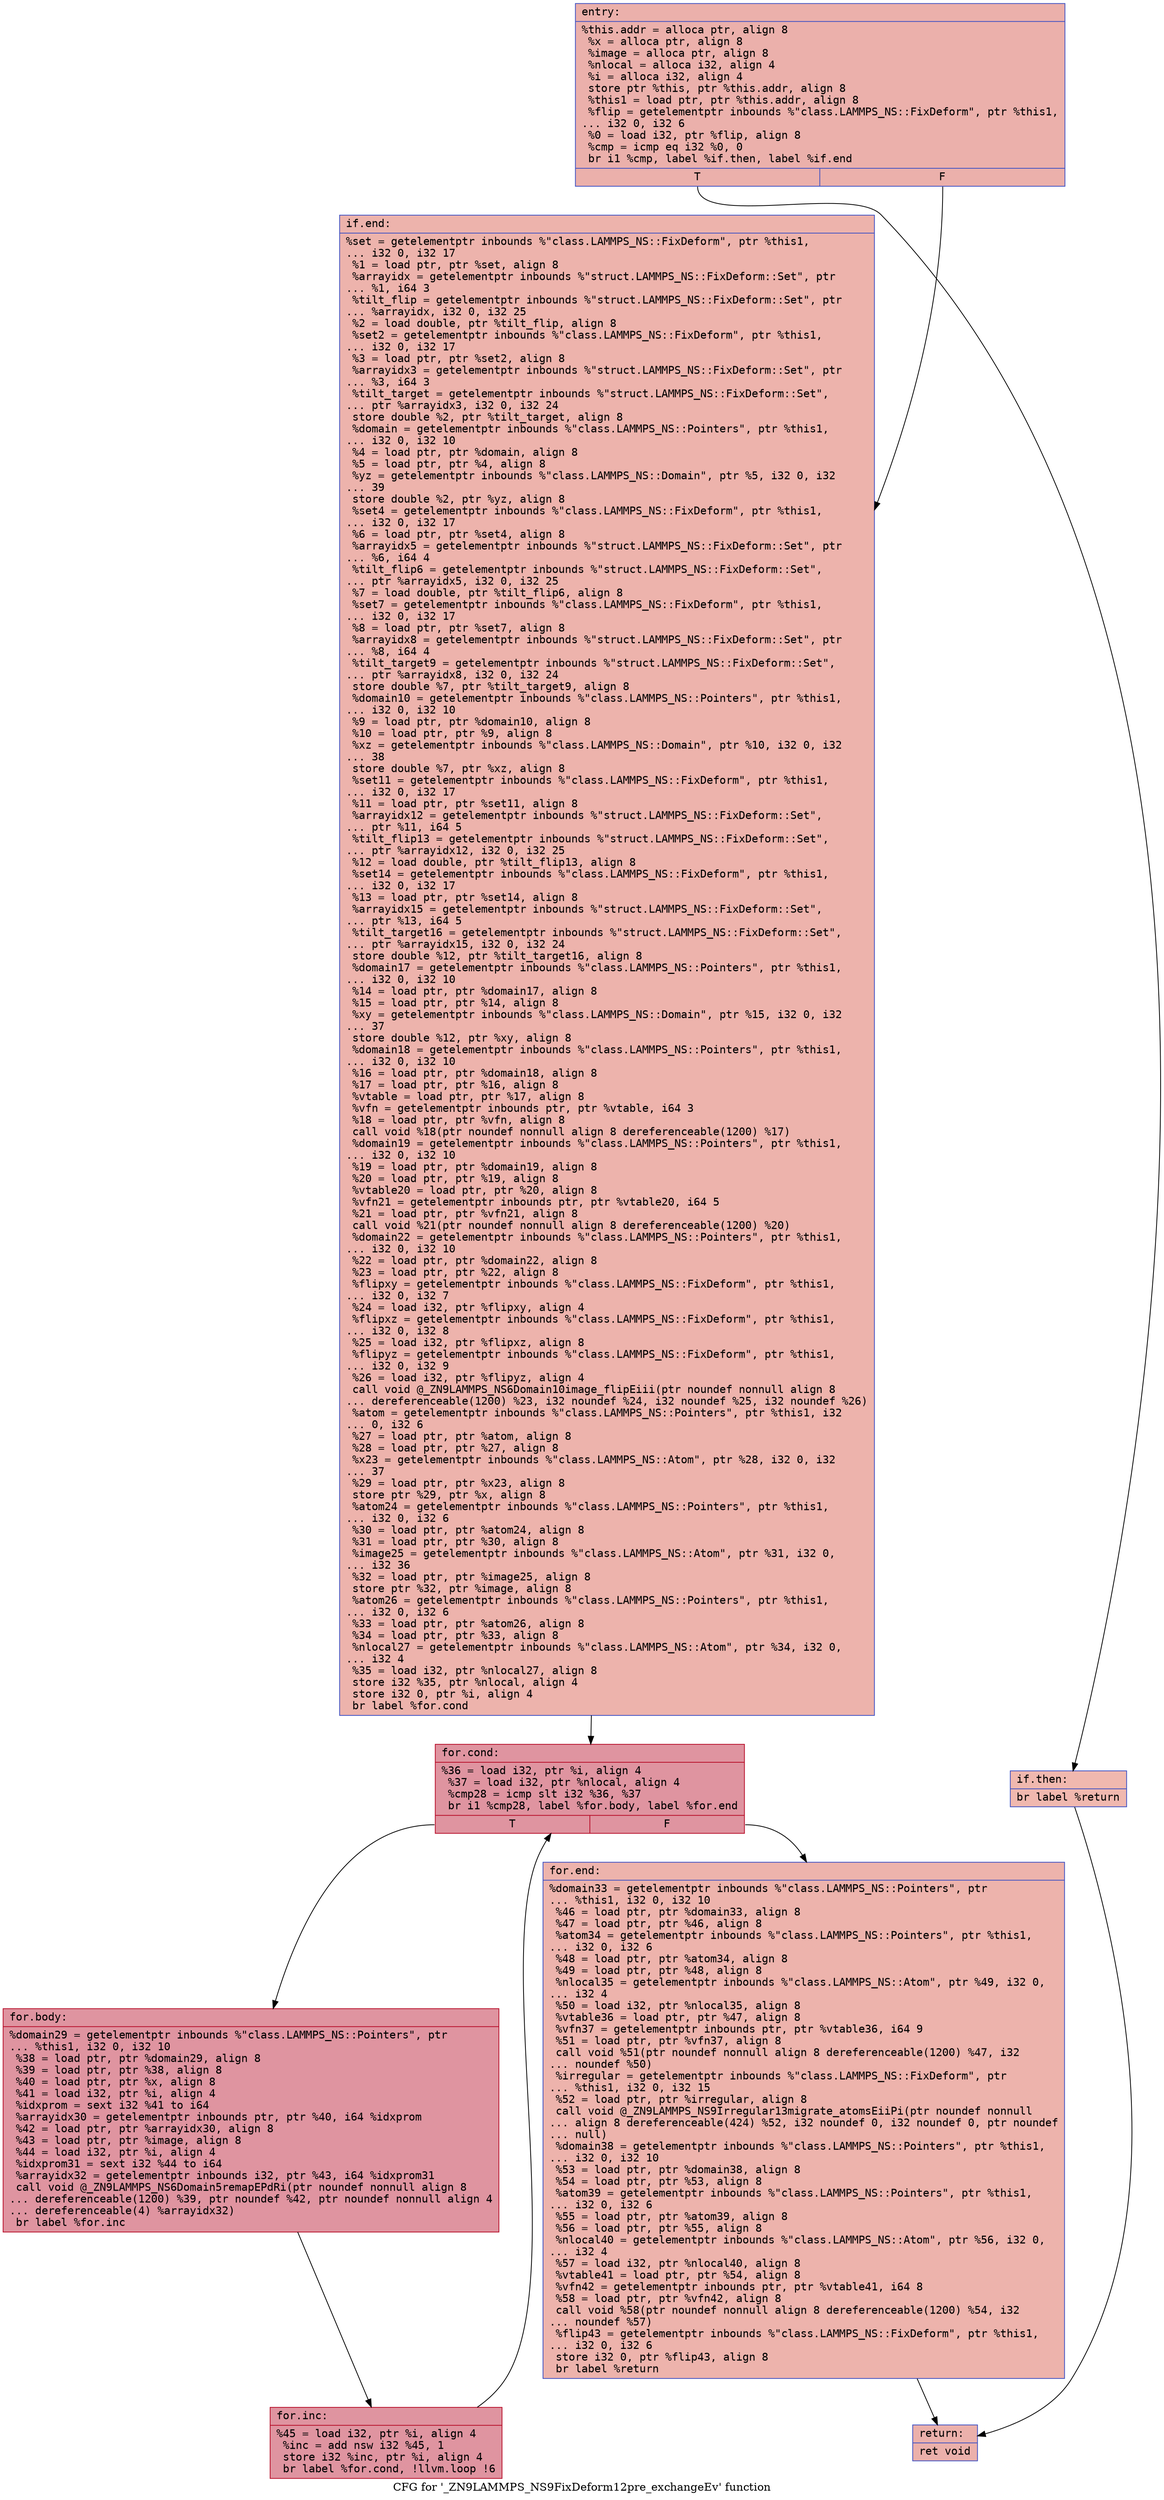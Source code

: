 digraph "CFG for '_ZN9LAMMPS_NS9FixDeform12pre_exchangeEv' function" {
	label="CFG for '_ZN9LAMMPS_NS9FixDeform12pre_exchangeEv' function";

	Node0x558e84f1da10 [shape=record,color="#3d50c3ff", style=filled, fillcolor="#d24b4070" fontname="Courier",label="{entry:\l|  %this.addr = alloca ptr, align 8\l  %x = alloca ptr, align 8\l  %image = alloca ptr, align 8\l  %nlocal = alloca i32, align 4\l  %i = alloca i32, align 4\l  store ptr %this, ptr %this.addr, align 8\l  %this1 = load ptr, ptr %this.addr, align 8\l  %flip = getelementptr inbounds %\"class.LAMMPS_NS::FixDeform\", ptr %this1,\l... i32 0, i32 6\l  %0 = load i32, ptr %flip, align 8\l  %cmp = icmp eq i32 %0, 0\l  br i1 %cmp, label %if.then, label %if.end\l|{<s0>T|<s1>F}}"];
	Node0x558e84f1da10:s0 -> Node0x558e84f1e010[tooltip="entry -> if.then\nProbability 37.50%" ];
	Node0x558e84f1da10:s1 -> Node0x558e84f1e080[tooltip="entry -> if.end\nProbability 62.50%" ];
	Node0x558e84f1e010 [shape=record,color="#3d50c3ff", style=filled, fillcolor="#dc5d4a70" fontname="Courier",label="{if.then:\l|  br label %return\l}"];
	Node0x558e84f1e010 -> Node0x558e84f1e1a0[tooltip="if.then -> return\nProbability 100.00%" ];
	Node0x558e84f1e080 [shape=record,color="#3d50c3ff", style=filled, fillcolor="#d6524470" fontname="Courier",label="{if.end:\l|  %set = getelementptr inbounds %\"class.LAMMPS_NS::FixDeform\", ptr %this1,\l... i32 0, i32 17\l  %1 = load ptr, ptr %set, align 8\l  %arrayidx = getelementptr inbounds %\"struct.LAMMPS_NS::FixDeform::Set\", ptr\l... %1, i64 3\l  %tilt_flip = getelementptr inbounds %\"struct.LAMMPS_NS::FixDeform::Set\", ptr\l... %arrayidx, i32 0, i32 25\l  %2 = load double, ptr %tilt_flip, align 8\l  %set2 = getelementptr inbounds %\"class.LAMMPS_NS::FixDeform\", ptr %this1,\l... i32 0, i32 17\l  %3 = load ptr, ptr %set2, align 8\l  %arrayidx3 = getelementptr inbounds %\"struct.LAMMPS_NS::FixDeform::Set\", ptr\l... %3, i64 3\l  %tilt_target = getelementptr inbounds %\"struct.LAMMPS_NS::FixDeform::Set\",\l... ptr %arrayidx3, i32 0, i32 24\l  store double %2, ptr %tilt_target, align 8\l  %domain = getelementptr inbounds %\"class.LAMMPS_NS::Pointers\", ptr %this1,\l... i32 0, i32 10\l  %4 = load ptr, ptr %domain, align 8\l  %5 = load ptr, ptr %4, align 8\l  %yz = getelementptr inbounds %\"class.LAMMPS_NS::Domain\", ptr %5, i32 0, i32\l... 39\l  store double %2, ptr %yz, align 8\l  %set4 = getelementptr inbounds %\"class.LAMMPS_NS::FixDeform\", ptr %this1,\l... i32 0, i32 17\l  %6 = load ptr, ptr %set4, align 8\l  %arrayidx5 = getelementptr inbounds %\"struct.LAMMPS_NS::FixDeform::Set\", ptr\l... %6, i64 4\l  %tilt_flip6 = getelementptr inbounds %\"struct.LAMMPS_NS::FixDeform::Set\",\l... ptr %arrayidx5, i32 0, i32 25\l  %7 = load double, ptr %tilt_flip6, align 8\l  %set7 = getelementptr inbounds %\"class.LAMMPS_NS::FixDeform\", ptr %this1,\l... i32 0, i32 17\l  %8 = load ptr, ptr %set7, align 8\l  %arrayidx8 = getelementptr inbounds %\"struct.LAMMPS_NS::FixDeform::Set\", ptr\l... %8, i64 4\l  %tilt_target9 = getelementptr inbounds %\"struct.LAMMPS_NS::FixDeform::Set\",\l... ptr %arrayidx8, i32 0, i32 24\l  store double %7, ptr %tilt_target9, align 8\l  %domain10 = getelementptr inbounds %\"class.LAMMPS_NS::Pointers\", ptr %this1,\l... i32 0, i32 10\l  %9 = load ptr, ptr %domain10, align 8\l  %10 = load ptr, ptr %9, align 8\l  %xz = getelementptr inbounds %\"class.LAMMPS_NS::Domain\", ptr %10, i32 0, i32\l... 38\l  store double %7, ptr %xz, align 8\l  %set11 = getelementptr inbounds %\"class.LAMMPS_NS::FixDeform\", ptr %this1,\l... i32 0, i32 17\l  %11 = load ptr, ptr %set11, align 8\l  %arrayidx12 = getelementptr inbounds %\"struct.LAMMPS_NS::FixDeform::Set\",\l... ptr %11, i64 5\l  %tilt_flip13 = getelementptr inbounds %\"struct.LAMMPS_NS::FixDeform::Set\",\l... ptr %arrayidx12, i32 0, i32 25\l  %12 = load double, ptr %tilt_flip13, align 8\l  %set14 = getelementptr inbounds %\"class.LAMMPS_NS::FixDeform\", ptr %this1,\l... i32 0, i32 17\l  %13 = load ptr, ptr %set14, align 8\l  %arrayidx15 = getelementptr inbounds %\"struct.LAMMPS_NS::FixDeform::Set\",\l... ptr %13, i64 5\l  %tilt_target16 = getelementptr inbounds %\"struct.LAMMPS_NS::FixDeform::Set\",\l... ptr %arrayidx15, i32 0, i32 24\l  store double %12, ptr %tilt_target16, align 8\l  %domain17 = getelementptr inbounds %\"class.LAMMPS_NS::Pointers\", ptr %this1,\l... i32 0, i32 10\l  %14 = load ptr, ptr %domain17, align 8\l  %15 = load ptr, ptr %14, align 8\l  %xy = getelementptr inbounds %\"class.LAMMPS_NS::Domain\", ptr %15, i32 0, i32\l... 37\l  store double %12, ptr %xy, align 8\l  %domain18 = getelementptr inbounds %\"class.LAMMPS_NS::Pointers\", ptr %this1,\l... i32 0, i32 10\l  %16 = load ptr, ptr %domain18, align 8\l  %17 = load ptr, ptr %16, align 8\l  %vtable = load ptr, ptr %17, align 8\l  %vfn = getelementptr inbounds ptr, ptr %vtable, i64 3\l  %18 = load ptr, ptr %vfn, align 8\l  call void %18(ptr noundef nonnull align 8 dereferenceable(1200) %17)\l  %domain19 = getelementptr inbounds %\"class.LAMMPS_NS::Pointers\", ptr %this1,\l... i32 0, i32 10\l  %19 = load ptr, ptr %domain19, align 8\l  %20 = load ptr, ptr %19, align 8\l  %vtable20 = load ptr, ptr %20, align 8\l  %vfn21 = getelementptr inbounds ptr, ptr %vtable20, i64 5\l  %21 = load ptr, ptr %vfn21, align 8\l  call void %21(ptr noundef nonnull align 8 dereferenceable(1200) %20)\l  %domain22 = getelementptr inbounds %\"class.LAMMPS_NS::Pointers\", ptr %this1,\l... i32 0, i32 10\l  %22 = load ptr, ptr %domain22, align 8\l  %23 = load ptr, ptr %22, align 8\l  %flipxy = getelementptr inbounds %\"class.LAMMPS_NS::FixDeform\", ptr %this1,\l... i32 0, i32 7\l  %24 = load i32, ptr %flipxy, align 4\l  %flipxz = getelementptr inbounds %\"class.LAMMPS_NS::FixDeform\", ptr %this1,\l... i32 0, i32 8\l  %25 = load i32, ptr %flipxz, align 8\l  %flipyz = getelementptr inbounds %\"class.LAMMPS_NS::FixDeform\", ptr %this1,\l... i32 0, i32 9\l  %26 = load i32, ptr %flipyz, align 4\l  call void @_ZN9LAMMPS_NS6Domain10image_flipEiii(ptr noundef nonnull align 8\l... dereferenceable(1200) %23, i32 noundef %24, i32 noundef %25, i32 noundef %26)\l  %atom = getelementptr inbounds %\"class.LAMMPS_NS::Pointers\", ptr %this1, i32\l... 0, i32 6\l  %27 = load ptr, ptr %atom, align 8\l  %28 = load ptr, ptr %27, align 8\l  %x23 = getelementptr inbounds %\"class.LAMMPS_NS::Atom\", ptr %28, i32 0, i32\l... 37\l  %29 = load ptr, ptr %x23, align 8\l  store ptr %29, ptr %x, align 8\l  %atom24 = getelementptr inbounds %\"class.LAMMPS_NS::Pointers\", ptr %this1,\l... i32 0, i32 6\l  %30 = load ptr, ptr %atom24, align 8\l  %31 = load ptr, ptr %30, align 8\l  %image25 = getelementptr inbounds %\"class.LAMMPS_NS::Atom\", ptr %31, i32 0,\l... i32 36\l  %32 = load ptr, ptr %image25, align 8\l  store ptr %32, ptr %image, align 8\l  %atom26 = getelementptr inbounds %\"class.LAMMPS_NS::Pointers\", ptr %this1,\l... i32 0, i32 6\l  %33 = load ptr, ptr %atom26, align 8\l  %34 = load ptr, ptr %33, align 8\l  %nlocal27 = getelementptr inbounds %\"class.LAMMPS_NS::Atom\", ptr %34, i32 0,\l... i32 4\l  %35 = load i32, ptr %nlocal27, align 8\l  store i32 %35, ptr %nlocal, align 4\l  store i32 0, ptr %i, align 4\l  br label %for.cond\l}"];
	Node0x558e84f1e080 -> Node0x558e84e69c30[tooltip="if.end -> for.cond\nProbability 100.00%" ];
	Node0x558e84e69c30 [shape=record,color="#b70d28ff", style=filled, fillcolor="#b70d2870" fontname="Courier",label="{for.cond:\l|  %36 = load i32, ptr %i, align 4\l  %37 = load i32, ptr %nlocal, align 4\l  %cmp28 = icmp slt i32 %36, %37\l  br i1 %cmp28, label %for.body, label %for.end\l|{<s0>T|<s1>F}}"];
	Node0x558e84e69c30:s0 -> Node0x558e84f2b3a0[tooltip="for.cond -> for.body\nProbability 96.88%" ];
	Node0x558e84e69c30:s1 -> Node0x558e84f2b3f0[tooltip="for.cond -> for.end\nProbability 3.12%" ];
	Node0x558e84f2b3a0 [shape=record,color="#b70d28ff", style=filled, fillcolor="#b70d2870" fontname="Courier",label="{for.body:\l|  %domain29 = getelementptr inbounds %\"class.LAMMPS_NS::Pointers\", ptr\l... %this1, i32 0, i32 10\l  %38 = load ptr, ptr %domain29, align 8\l  %39 = load ptr, ptr %38, align 8\l  %40 = load ptr, ptr %x, align 8\l  %41 = load i32, ptr %i, align 4\l  %idxprom = sext i32 %41 to i64\l  %arrayidx30 = getelementptr inbounds ptr, ptr %40, i64 %idxprom\l  %42 = load ptr, ptr %arrayidx30, align 8\l  %43 = load ptr, ptr %image, align 8\l  %44 = load i32, ptr %i, align 4\l  %idxprom31 = sext i32 %44 to i64\l  %arrayidx32 = getelementptr inbounds i32, ptr %43, i64 %idxprom31\l  call void @_ZN9LAMMPS_NS6Domain5remapEPdRi(ptr noundef nonnull align 8\l... dereferenceable(1200) %39, ptr noundef %42, ptr noundef nonnull align 4\l... dereferenceable(4) %arrayidx32)\l  br label %for.inc\l}"];
	Node0x558e84f2b3a0 -> Node0x558e84f2be20[tooltip="for.body -> for.inc\nProbability 100.00%" ];
	Node0x558e84f2be20 [shape=record,color="#b70d28ff", style=filled, fillcolor="#b70d2870" fontname="Courier",label="{for.inc:\l|  %45 = load i32, ptr %i, align 4\l  %inc = add nsw i32 %45, 1\l  store i32 %inc, ptr %i, align 4\l  br label %for.cond, !llvm.loop !6\l}"];
	Node0x558e84f2be20 -> Node0x558e84e69c30[tooltip="for.inc -> for.cond\nProbability 100.00%" ];
	Node0x558e84f2b3f0 [shape=record,color="#3d50c3ff", style=filled, fillcolor="#d6524470" fontname="Courier",label="{for.end:\l|  %domain33 = getelementptr inbounds %\"class.LAMMPS_NS::Pointers\", ptr\l... %this1, i32 0, i32 10\l  %46 = load ptr, ptr %domain33, align 8\l  %47 = load ptr, ptr %46, align 8\l  %atom34 = getelementptr inbounds %\"class.LAMMPS_NS::Pointers\", ptr %this1,\l... i32 0, i32 6\l  %48 = load ptr, ptr %atom34, align 8\l  %49 = load ptr, ptr %48, align 8\l  %nlocal35 = getelementptr inbounds %\"class.LAMMPS_NS::Atom\", ptr %49, i32 0,\l... i32 4\l  %50 = load i32, ptr %nlocal35, align 8\l  %vtable36 = load ptr, ptr %47, align 8\l  %vfn37 = getelementptr inbounds ptr, ptr %vtable36, i64 9\l  %51 = load ptr, ptr %vfn37, align 8\l  call void %51(ptr noundef nonnull align 8 dereferenceable(1200) %47, i32\l... noundef %50)\l  %irregular = getelementptr inbounds %\"class.LAMMPS_NS::FixDeform\", ptr\l... %this1, i32 0, i32 15\l  %52 = load ptr, ptr %irregular, align 8\l  call void @_ZN9LAMMPS_NS9Irregular13migrate_atomsEiiPi(ptr noundef nonnull\l... align 8 dereferenceable(424) %52, i32 noundef 0, i32 noundef 0, ptr noundef\l... null)\l  %domain38 = getelementptr inbounds %\"class.LAMMPS_NS::Pointers\", ptr %this1,\l... i32 0, i32 10\l  %53 = load ptr, ptr %domain38, align 8\l  %54 = load ptr, ptr %53, align 8\l  %atom39 = getelementptr inbounds %\"class.LAMMPS_NS::Pointers\", ptr %this1,\l... i32 0, i32 6\l  %55 = load ptr, ptr %atom39, align 8\l  %56 = load ptr, ptr %55, align 8\l  %nlocal40 = getelementptr inbounds %\"class.LAMMPS_NS::Atom\", ptr %56, i32 0,\l... i32 4\l  %57 = load i32, ptr %nlocal40, align 8\l  %vtable41 = load ptr, ptr %54, align 8\l  %vfn42 = getelementptr inbounds ptr, ptr %vtable41, i64 8\l  %58 = load ptr, ptr %vfn42, align 8\l  call void %58(ptr noundef nonnull align 8 dereferenceable(1200) %54, i32\l... noundef %57)\l  %flip43 = getelementptr inbounds %\"class.LAMMPS_NS::FixDeform\", ptr %this1,\l... i32 0, i32 6\l  store i32 0, ptr %flip43, align 8\l  br label %return\l}"];
	Node0x558e84f2b3f0 -> Node0x558e84f1e1a0[tooltip="for.end -> return\nProbability 100.00%" ];
	Node0x558e84f1e1a0 [shape=record,color="#3d50c3ff", style=filled, fillcolor="#d24b4070" fontname="Courier",label="{return:\l|  ret void\l}"];
}
